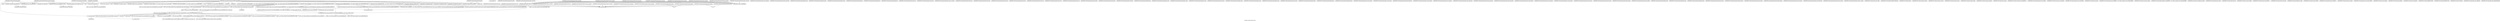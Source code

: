 digraph "Call graph: compute_property_atom.ll" {
	label="Call graph: compute_property_atom.ll";

	Node0x556bec73b110 [shape=record,label="{_ZN9LAMMPS_NS19ComputePropertyAtomC2EPNS_6LAMMPSEiPPc}"];
	Node0x556bec73b110 -> Node0x556bec732010;
	Node0x556bec73b110 -> Node0x556bec728450;
	Node0x556bec73b110 -> Node0x556bec6117f0;
	Node0x556bec73b110 -> Node0x556bec7d5740;
	Node0x556bec73b110 -> Node0x556bec74cc30;
	Node0x556bec73b110 -> Node0x556bec69e1a0;
	Node0x556bec73b110 -> Node0x556bec753ec0;
	Node0x556bec73b110 -> Node0x556bec7b6bb0;
	Node0x556bec73b110 -> Node0x556bec7bf9f0;
	Node0x556bec73b110 -> Node0x556bec7cc300;
	Node0x556bec73b110 -> Node0x556bec7a79d0;
	Node0x556bec73b110 -> Node0x556bec65e770;
	Node0x556bec73b110 -> Node0x556bec7ae8e0;
	Node0x556bec73b110 -> Node0x556bec744950;
	Node0x556bec73b110 -> Node0x556bec75aeb0;
	Node0x556bec73b110 -> Node0x556bec7a00f0;
	Node0x556bec73b110 -> Node0x556bec7924f0;
	Node0x556bec73b110 -> Node0x556bec77d820;
	Node0x556bec73b110 -> Node0x556bec784700;
	Node0x556bec73b110 -> Node0x556bec76fa30;
	Node0x556bec73b110 -> Node0x556bec768ca0;
	Node0x556bec73b110 -> Node0x556bec78b610;
	Node0x556bec73b110 -> Node0x556bec776910;
	Node0x556bec73b110 -> Node0x556bec761dc0;
	Node0x556bec732010 [shape=record,label="{_ZN9LAMMPS_NS7ComputeC2EPNS_6LAMMPSEiPPc}"];
	Node0x556bec69e1a0 [shape=record,label="{_ZN9LAMMPS_NS5utils16missing_cmd_argsERKNSt7__cxx1112basic_stringIcSt11char_traitsIcESaIcEEEiS8_PNS_5ErrorE}"];
	Node0x556bec728450 [shape=record,label="{_ZNSaIcEC1Ev}"];
	Node0x556bec6117f0 [shape=record,label="{_ZNSt7__cxx1112basic_stringIcSt11char_traitsIcESaIcEEC2IS3_EEPKcRKS3_}"];
	Node0x556bec6117f0 -> Node0x556bec7edc60;
	Node0x556bec6117f0 -> Node0x556bec7e4820;
	Node0x556bec6117f0 -> Node0x556bec7e19d0;
	Node0x556bec6117f0 -> Node0x556bec7d8590;
	Node0x556bec6117f0 -> Node0x556bec8003b0;
	Node0x556bec81d9c0 [shape=record,label="{__gxx_personality_v0}"];
	Node0x556bec753ec0 [shape=record,label="{_ZNSt7__cxx1112basic_stringIcSt11char_traitsIcESaIcEED1Ev}"];
	Node0x556bec74cc30 [shape=record,label="{_ZNSaIcED1Ev}"];
	Node0x556bec744950 [shape=record,label="{llvm.umul.with.overflow.i64}"];
	Node0x556bec75aeb0 [shape=record,label="{_Znam}"];
	Node0x556bec76fa30 [shape=record,label="{_ZN9LAMMPS_NS4Atom11style_matchEPKc}"];
	Node0x556bec768ca0 [shape=record,label="{__dynamic_cast}"];
	Node0x556bec761dc0 [shape=record,label="{strcmp}"];
	Node0x556bec814250 [shape=record,label="{_ZN9LAMMPS_NS19ComputePropertyAtom7pack_idEi}"];
	Node0x556bec776910 [shape=record,label="{_ZN9LAMMPS_NS5Error3allIJRPcEEEvRKNSt7__cxx1112basic_stringIcSt11char_traitsIcESaIcEEEiSB_DpOT_}"];
	Node0x556bec776910 -> Node0x556bec809470;
	Node0x556bec776910 -> Node0x556bec8597f0;
	Node0x556bec776910 -> Node0x556bec5dbf60;
	Node0x556bec5d4860 [shape=record,label="{_ZN9LAMMPS_NS19ComputePropertyAtom17pack_yu_triclinicEi}"];
	Node0x556bec5d4860 -> Node0x556bec647680;
	Node0x556bec5d5830 [shape=record,label="{_ZN9LAMMPS_NS19ComputePropertyAtom7pack_yuEi}"];
	Node0x556bec5d5830 -> Node0x556bec647680;
	Node0x556bec6f9120 [shape=record,label="{_ZN9LAMMPS_NS19ComputePropertyAtom17pack_zu_triclinicEi}"];
	Node0x556bec6f9120 -> Node0x556bec647680;
	Node0x556bec5d7800 [shape=record,label="{_ZN9LAMMPS_NS19ComputePropertyAtom11pack_omegazEi}"];
	Node0x556bec705500 [shape=record,label="{_ZN9LAMMPS_NS19ComputePropertyAtom13pack_moleculeEi}"];
	Node0x556bec876990 [shape=record,label="{_ZN9LAMMPS_NS19ComputePropertyAtom9pack_procEi}"];
	Node0x556bec717030 [shape=record,label="{_ZN9LAMMPS_NS19ComputePropertyAtom9pack_typeEi}"];
	Node0x556bec676a50 [shape=record,label="{_ZN9LAMMPS_NS19ComputePropertyAtom9pack_massEi}"];
	Node0x556bec62af20 [shape=record,label="{_ZN9LAMMPS_NS19ComputePropertyAtom6pack_xEi}"];
	Node0x556bec72d700 [shape=record,label="{_ZN9LAMMPS_NS19ComputePropertyAtom6pack_yEi}"];
	Node0x556bec67d390 [shape=record,label="{_ZN9LAMMPS_NS19ComputePropertyAtom6pack_zEi}"];
	Node0x556bec6945c0 [shape=record,label="{_ZN9LAMMPS_NS19ComputePropertyAtom17pack_xs_triclinicEi}"];
	Node0x556bec6945c0 -> Node0x556bec647680;
	Node0x556bec685460 [shape=record,label="{_ZN9LAMMPS_NS19ComputePropertyAtom7pack_xsEi}"];
	Node0x556bec67fed0 [shape=record,label="{_ZN9LAMMPS_NS19ComputePropertyAtom17pack_ys_triclinicEi}"];
	Node0x556bec67fed0 -> Node0x556bec647680;
	Node0x556bec6d0a60 [shape=record,label="{_ZN9LAMMPS_NS19ComputePropertyAtom7pack_ysEi}"];
	Node0x556bec6ca120 [shape=record,label="{_ZN9LAMMPS_NS19ComputePropertyAtom17pack_zs_triclinicEi}"];
	Node0x556bec6c37e0 [shape=record,label="{_ZN9LAMMPS_NS19ComputePropertyAtom7pack_zsEi}"];
	Node0x556bec6bcea0 [shape=record,label="{_ZN9LAMMPS_NS19ComputePropertyAtom17pack_xu_triclinicEi}"];
	Node0x556bec6bcea0 -> Node0x556bec647680;
	Node0x556bec6d73a0 [shape=record,label="{_ZN9LAMMPS_NS19ComputePropertyAtom7pack_xuEi}"];
	Node0x556bec6d73a0 -> Node0x556bec647680;
	Node0x556bec6e2b20 [shape=record,label="{_ZN9LAMMPS_NS19ComputePropertyAtom7pack_zuEi}"];
	Node0x556bec6e2b20 -> Node0x556bec647680;
	Node0x556bec5d4a00 [shape=record,label="{_ZN9LAMMPS_NS19ComputePropertyAtom7pack_ixEi}"];
	Node0x556bec5d1660 [shape=record,label="{_ZN9LAMMPS_NS19ComputePropertyAtom7pack_iyEi}"];
	Node0x556bec5d5670 [shape=record,label="{_ZN9LAMMPS_NS19ComputePropertyAtom7pack_izEi}"];
	Node0x556bec5d3900 [shape=record,label="{_ZN9LAMMPS_NS19ComputePropertyAtom7pack_vxEi}"];
	Node0x556bec5d1a40 [shape=record,label="{_ZN9LAMMPS_NS19ComputePropertyAtom7pack_vyEi}"];
	Node0x556bec5d5140 [shape=record,label="{_ZN9LAMMPS_NS19ComputePropertyAtom7pack_vzEi}"];
	Node0x556bec5d5220 [shape=record,label="{_ZN9LAMMPS_NS19ComputePropertyAtom7pack_fxEi}"];
	Node0x556bec5d4520 [shape=record,label="{_ZN9LAMMPS_NS19ComputePropertyAtom7pack_fyEi}"];
	Node0x556bec7087d0 [shape=record,label="{_ZN9LAMMPS_NS19ComputePropertyAtom7pack_fzEi}"];
	Node0x556bec68cef0 [shape=record,label="{_ZN9LAMMPS_NS19ComputePropertyAtom6pack_qEi}"];
	Node0x556bec8ae190 [shape=record,label="{_ZN9LAMMPS_NS19ComputePropertyAtom8pack_muxEi}"];
	Node0x556bec8adef0 [shape=record,label="{_ZN9LAMMPS_NS19ComputePropertyAtom8pack_muyEi}"];
	Node0x556bec728330 [shape=record,label="{_ZN9LAMMPS_NS19ComputePropertyAtom8pack_muzEi}"];
	Node0x556bec71de80 [shape=record,label="{_ZN9LAMMPS_NS19ComputePropertyAtom7pack_muEi}"];
	Node0x556bec716fa0 [shape=record,label="{_ZN9LAMMPS_NS19ComputePropertyAtom8pack_spxEi}"];
	Node0x556bec70e4d0 [shape=record,label="{_ZN9LAMMPS_NS19ComputePropertyAtom8pack_spyEi}"];
	Node0x556bec5dba30 [shape=record,label="{_ZN9LAMMPS_NS19ComputePropertyAtom8pack_spzEi}"];
	Node0x556bec7bd610 [shape=record,label="{_ZN9LAMMPS_NS19ComputePropertyAtom7pack_spEi}"];
	Node0x556bec7b47d0 [shape=record,label="{_ZN9LAMMPS_NS19ComputePropertyAtom8pack_fmxEi}"];
	Node0x556bec731ef0 [shape=record,label="{_ZN9LAMMPS_NS19ComputePropertyAtom8pack_fmyEi}"];
	Node0x556bec8555b0 [shape=record,label="{_ZN9LAMMPS_NS19ComputePropertyAtom8pack_fmzEi}"];
	Node0x556bec5d3df0 [shape=record,label="{_ZN9LAMMPS_NS19ComputePropertyAtom11pack_nbondsEi}"];
	Node0x556bec5d7920 [shape=record,label="{_ZN9LAMMPS_NS19ComputePropertyAtom11pack_radiusEi}"];
	Node0x556bec5d3a20 [shape=record,label="{_ZN9LAMMPS_NS19ComputePropertyAtom13pack_diameterEi}"];
	Node0x556bec5d7890 [shape=record,label="{_ZN9LAMMPS_NS19ComputePropertyAtom11pack_omegaxEi}"];
	Node0x556bec5d5310 [shape=record,label="{_ZN9LAMMPS_NS19ComputePropertyAtom11pack_omegayEi}"];
	Node0x556bec8bd4a0 [shape=record,label="{strlen}"];
	Node0x556bec8be1f0 [shape=record,label="{_ZN9__gnu_cxx11char_traitsIcE2eqERKcS3_}"];
	Node0x556bec8bd580 [shape=record,label="{_ZNSaIcED2Ev}"];
	Node0x556bec5dbf60 [shape=record,label="{_ZN9LAMMPS_NS5Error4_allERKNSt7__cxx1112basic_stringIcSt11char_traitsIcESaIcEEEiN3fmt6v9_lmp17basic_string_viewIcEENSA_17basic_format_argsINSA_20basic_format_contextINSA_8appenderEcEEEE}"];
	Node0x556bec809470 [shape=record,label="{_ZN3fmt6v9_lmp17basic_string_viewIcEC2ISt11char_traitsIcESaIcEEERKNSt7__cxx1112basic_stringIcT_T0_EE}"];
	Node0x556bec809470 -> Node0x556bec6525f0;
	Node0x556bec809470 -> Node0x556bec654a40;
	Node0x556bec5d3ab0 [shape=record,label="{_ZN9LAMMPS_NS19ComputePropertyAtom12pack_angmomxEi}"];
	Node0x556bec5d3d60 [shape=record,label="{_ZN9LAMMPS_NS19ComputePropertyAtom12pack_angmomyEi}"];
	Node0x556bec5cfac0 [shape=record,label="{_ZN9LAMMPS_NS19ComputePropertyAtom12pack_angmomzEi}"];
	Node0x556bec5d3cd0 [shape=record,label="{_ZN9LAMMPS_NS19ComputePropertyAtom11pack_shapexEi}"];
	Node0x556bec6e5310 [shape=record,label="{_ZN9LAMMPS_NS19ComputePropertyAtom11pack_shapeyEi}"];
	Node0x556bec6dcaf0 [shape=record,label="{_ZN9LAMMPS_NS19ComputePropertyAtom11pack_shapezEi}"];
	Node0x556bec605b30 [shape=record,label="{_ZN9LAMMPS_NS19ComputePropertyAtom10pack_quatwEi}"];
	Node0x556bec5ff6f0 [shape=record,label="{_ZN9LAMMPS_NS19ComputePropertyAtom10pack_quatiEi}"];
	Node0x556bec5e2d90 [shape=record,label="{_ZN9LAMMPS_NS19ComputePropertyAtom10pack_quatjEi}"];
	Node0x556bec606300 [shape=record,label="{_ZN9LAMMPS_NS19ComputePropertyAtom10pack_quatkEi}"];
	Node0x556bec5eed30 [shape=record,label="{_ZN9LAMMPS_NS19ComputePropertyAtom8pack_tqxEi}"];
	Node0x556bec5ef2a0 [shape=record,label="{_ZN9LAMMPS_NS19ComputePropertyAtom8pack_tqyEi}"];
	Node0x556bec5f4500 [shape=record,label="{_ZN9LAMMPS_NS19ComputePropertyAtom8pack_tqzEi}"];
	Node0x556bec5faaa0 [shape=record,label="{_ZN9LAMMPS_NS19ComputePropertyAtom10pack_end1xEi}"];
	Node0x556bec5faaa0 -> Node0x556bec5fc5a0;
	Node0x556bec5faaa0 -> Node0x556bec647680;
	Node0x556bec5fde60 [shape=record,label="{_ZN9LAMMPS_NS19ComputePropertyAtom10pack_end1yEi}"];
	Node0x556bec5fde60 -> Node0x556bec5ffe10;
	Node0x556bec5fde60 -> Node0x556bec647680;
	Node0x556bec600da0 [shape=record,label="{_ZN9LAMMPS_NS19ComputePropertyAtom10pack_end1zEi}"];
	Node0x556bec601780 [shape=record,label="{_ZN9LAMMPS_NS19ComputePropertyAtom10pack_end2xEi}"];
	Node0x556bec601780 -> Node0x556bec5fc5a0;
	Node0x556bec601780 -> Node0x556bec647680;
	Node0x556bec602560 [shape=record,label="{_ZN9LAMMPS_NS19ComputePropertyAtom10pack_end2yEi}"];
	Node0x556bec602560 -> Node0x556bec5ffe10;
	Node0x556bec602560 -> Node0x556bec647680;
	Node0x556bec6030c0 [shape=record,label="{_ZN9LAMMPS_NS19ComputePropertyAtom10pack_end2zEi}"];
	Node0x556bec604d00 [shape=record,label="{_ZN9LAMMPS_NS19ComputePropertyAtom13pack_corner1xEi}"];
	Node0x556bec604d00 -> Node0x556bec6091d0;
	Node0x556bec604d00 -> Node0x556bec60ad60;
	Node0x556bec60b6b0 [shape=record,label="{_ZN9LAMMPS_NS19ComputePropertyAtom13pack_corner1yEi}"];
	Node0x556bec60b6b0 -> Node0x556bec6091d0;
	Node0x556bec60b6b0 -> Node0x556bec60ad60;
	Node0x556bec60dae0 [shape=record,label="{_ZN9LAMMPS_NS19ComputePropertyAtom13pack_corner1zEi}"];
	Node0x556bec60dae0 -> Node0x556bec6091d0;
	Node0x556bec60dae0 -> Node0x556bec60ad60;
	Node0x556bec60f640 [shape=record,label="{_ZN9LAMMPS_NS19ComputePropertyAtom13pack_corner2xEi}"];
	Node0x556bec60f640 -> Node0x556bec6091d0;
	Node0x556bec60f640 -> Node0x556bec60ad60;
	Node0x556bec611e80 [shape=record,label="{_ZN9LAMMPS_NS19ComputePropertyAtom13pack_corner2yEi}"];
	Node0x556bec611e80 -> Node0x556bec6091d0;
	Node0x556bec611e80 -> Node0x556bec60ad60;
	Node0x556bec6153c0 [shape=record,label="{_ZN9LAMMPS_NS19ComputePropertyAtom13pack_corner2zEi}"];
	Node0x556bec6153c0 -> Node0x556bec6091d0;
	Node0x556bec6153c0 -> Node0x556bec60ad60;
	Node0x556bec618900 [shape=record,label="{_ZN9LAMMPS_NS19ComputePropertyAtom13pack_corner3xEi}"];
	Node0x556bec618900 -> Node0x556bec6091d0;
	Node0x556bec618900 -> Node0x556bec60ad60;
	Node0x556bec61b150 [shape=record,label="{_ZN9LAMMPS_NS19ComputePropertyAtom13pack_corner3yEi}"];
	Node0x556bec61b150 -> Node0x556bec6091d0;
	Node0x556bec61b150 -> Node0x556bec60ad60;
	Node0x556bec61cc50 [shape=record,label="{_ZN9LAMMPS_NS19ComputePropertyAtom13pack_corner3zEi}"];
	Node0x556bec61cc50 -> Node0x556bec6091d0;
	Node0x556bec61cc50 -> Node0x556bec60ad60;
	Node0x556bec78b610 [shape=record,label="{_ZN9LAMMPS_NS5utils8strmatchERKNSt7__cxx1112basic_stringIcSt11char_traitsIcESaIcEEES8_}"];
	Node0x556bec784700 [shape=record,label="{_ZN9LAMMPS_NS7ArgInfoC1ERKNSt7__cxx1112basic_stringIcSt11char_traitsIcESaIcEEEi}"];
	Node0x556bec77d820 [shape=record,label="{_ZNK9LAMMPS_NS7ArgInfo8get_nameEv}"];
	Node0x556bec77d820 -> Node0x556bec61f810;
	Node0x556bec7924f0 [shape=record,label="{_ZN9LAMMPS_NS4Atom11find_customEPKcRiS3_}"];
	Node0x556bec7a79d0 [shape=record,label="{_ZN9LAMMPS_NS5Error3allIJRPKcEEEvRKNSt7__cxx1112basic_stringIcSt11char_traitsIcESaIcEEEiSC_DpOT_}"];
	Node0x556bec7a79d0 -> Node0x556bec809470;
	Node0x556bec7a79d0 -> Node0x556bec623d10;
	Node0x556bec7a79d0 -> Node0x556bec5dbf60;
	Node0x556bec7a00f0 [shape=record,label="{_ZNK9LAMMPS_NS7ArgInfo7get_dimEv}"];
	Node0x556bec65e770 [shape=record,label="{_ZNK9LAMMPS_NS7ArgInfo8get_typeEv}"];
	Node0x556bec624660 [shape=record,label="{_ZN9LAMMPS_NS19ComputePropertyAtom10pack_inameEi}"];
	Node0x556bec626a30 [shape=record,label="{_ZN9LAMMPS_NS19ComputePropertyAtom10pack_dnameEi}"];
	Node0x556bec7ae8e0 [shape=record,label="{_ZNK9LAMMPS_NS7ArgInfo10get_index1Ev}"];
	Node0x556bec6287e0 [shape=record,label="{_ZN9LAMMPS_NS19ComputePropertyAtom11pack_i2nameEi}"];
	Node0x556bec629150 [shape=record,label="{_ZN9LAMMPS_NS19ComputePropertyAtom11pack_d2nameEi}"];
	Node0x556bec7cc300 [shape=record,label="{_ZN9LAMMPS_NS7ArgInfoD2Ev}"];
	Node0x556bec7cc300 -> Node0x556bec753ec0;
	Node0x556bec7b6bb0 [shape=record,label="{_ZN9LAMMPS_NS5Error3allIJRPcNSt7__cxx1112basic_stringIcSt11char_traitsIcESaIcEEEEEEvRKS9_iSB_DpOT_}"];
	Node0x556bec7b6bb0 -> Node0x556bec809470;
	Node0x556bec7b6bb0 -> Node0x556bec62bc80;
	Node0x556bec7b6bb0 -> Node0x556bec5dbf60;
	Node0x556bec7bf9f0 [shape=record,label="{_ZN9LAMMPS_NS4Atom9get_styleB5cxx11Ev}"];
	Node0x556bec62c5f0 [shape=record,label="{_ZN9LAMMPS_NS19ComputePropertyAtom15pack_atom_styleEi}"];
	Node0x556bec7d5740 [shape=record,label="{_ZN9LAMMPS_NS7ComputeD2Ev}"];
	Node0x556bec62f300 [shape=record,label="{_ZN9LAMMPS_NS19ComputePropertyAtomD2Ev}"];
	Node0x556bec62f300 -> Node0x556bec6311d0;
	Node0x556bec62f300 -> Node0x556bec635a00;
	Node0x556bec62f300 -> Node0x556bec7d5740;
	Node0x556bec62f300 -> Node0x556bec632940;
	Node0x556bec62f300 -> Node0x556bec634810;
	Node0x556bec6311d0 [shape=record,label="{_ZdaPv}"];
	Node0x556bec632940 [shape=record,label="{_ZN9LAMMPS_NS6Memory7destroyIdEEvRPT_}"];
	Node0x556bec632940 -> Node0x556bec636ef0;
	Node0x556bec635a00 [shape=record,label="{__clang_call_terminate}"];
	Node0x556bec635a00 -> Node0x556bec639360;
	Node0x556bec635a00 -> Node0x556bec63b7c0;
	Node0x556bec639360 [shape=record,label="{__cxa_begin_catch}"];
	Node0x556bec63b7c0 [shape=record,label="{_ZSt9terminatev}"];
	Node0x556bec634810 [shape=record,label="{_ZN9LAMMPS_NS6Memory7destroyIdEEvRPPT_}"];
	Node0x556bec634810 -> Node0x556bec636ef0;
	Node0x556bec63dd00 [shape=record,label="{_ZN9LAMMPS_NS19ComputePropertyAtomD0Ev}"];
	Node0x556bec63dd00 -> Node0x556bec63f6b0;
	Node0x556bec63f6b0 [shape=record,label="{_ZdlPv}"];
	Node0x556bec640ba0 [shape=record,label="{_ZN9LAMMPS_NS19ComputePropertyAtom4initEv}"];
	Node0x556bec640ba0 -> Node0x556bec76fa30;
	Node0x556bec640ba0 -> Node0x556bec768ca0;
	Node0x556bec642cf0 [shape=record,label="{_ZN9LAMMPS_NS19ComputePropertyAtom15compute_peratomEv}"];
	Node0x556bec642cf0 -> Node0x556bec632940;
	Node0x556bec642cf0 -> Node0x556bec644f40;
	Node0x556bec642cf0 -> Node0x556bec634810;
	Node0x556bec642cf0 -> Node0x556bec6458b0;
	Node0x556bec644f40 [shape=record,label="{_ZN9LAMMPS_NS6Memory6createIdEEPT_RS3_iPKc}"];
	Node0x556bec644f40 -> Node0x556bec647780;
	Node0x556bec6458b0 [shape=record,label="{_ZN9LAMMPS_NS6Memory6createIdEEPPT_RS4_iiPKc}"];
	Node0x556bec6458b0 -> Node0x556bec647780;
	Node0x556bec649820 [shape=record,label="{_ZN9LAMMPS_NS19ComputePropertyAtom12memory_usageEv}"];
	Node0x556bec647680 [shape=record,label="{llvm.fmuladd.f64}"];
	Node0x556bec5fc5a0 [shape=record,label="{cos}"];
	Node0x556bec5ffe10 [shape=record,label="{sin}"];
	Node0x556bec6091d0 [shape=record,label="{_ZN9MathExtra11quat_to_matEPKdPA3_d}"];
	Node0x556bec60ad60 [shape=record,label="{_ZN9MathExtra6matvecEPA3_KdPS0_Pd}"];
	Node0x556bec60ad60 -> Node0x556bec647680;
	Node0x556bec64ce60 [shape=record,label="{_ZN9LAMMPS_NS7Compute15reset_extra_dofEv}"];
	Node0x556bec64ebe0 [shape=record,label="{_ZN9LAMMPS_NS7Compute9init_listEiPNS_9NeighListE}"];
	Node0x556bec64f530 [shape=record,label="{_ZN9LAMMPS_NS7Compute5setupEv}"];
	Node0x556bec651400 [shape=record,label="{_ZN9LAMMPS_NS7Compute14compute_scalarEv}"];
	Node0x556bec8bc1a0 [shape=record,label="{_ZN9LAMMPS_NS7Compute14compute_vectorEv}"];
	Node0x556bec8bc220 [shape=record,label="{_ZN9LAMMPS_NS7Compute13compute_arrayEv}"];
	Node0x556bec8bc2a0 [shape=record,label="{_ZN9LAMMPS_NS7Compute13compute_localEv}"];
	Node0x556bec8bc320 [shape=record,label="{_ZN9LAMMPS_NS7Compute15compute_pergridEv}"];
	Node0x556bec8bc3a0 [shape=record,label="{_ZN9LAMMPS_NS7Compute10set_arraysEi}"];
	Node0x556bec8bc420 [shape=record,label="{_ZN9LAMMPS_NS7Compute17pack_forward_commEiPiPdiS1_}"];
	Node0x556bec8bc4a0 [shape=record,label="{_ZN9LAMMPS_NS7Compute19unpack_forward_commEiiPd}"];
	Node0x556bec8bc520 [shape=record,label="{_ZN9LAMMPS_NS7Compute17pack_reverse_commEiiPd}"];
	Node0x556bec8bc5a0 [shape=record,label="{_ZN9LAMMPS_NS7Compute19unpack_reverse_commEiPiPd}"];
	Node0x556bec8bc620 [shape=record,label="{_ZN9LAMMPS_NS7Compute10reset_gridEv}"];
	Node0x556bec8bc6a0 [shape=record,label="{_ZN9LAMMPS_NS7Compute16get_grid_by_nameERKNSt7__cxx1112basic_stringIcSt11char_traitsIcESaIcEEERi}"];
	Node0x556bec8bc720 [shape=record,label="{_ZN9LAMMPS_NS7Compute17get_grid_by_indexEi}"];
	Node0x556bec8bc7a0 [shape=record,label="{_ZN9LAMMPS_NS7Compute20get_griddata_by_nameEiRKNSt7__cxx1112basic_stringIcSt11char_traitsIcESaIcEEERi}"];
	Node0x556bec8bc820 [shape=record,label="{_ZN9LAMMPS_NS7Compute21get_griddata_by_indexEi}"];
	Node0x556bec8bc8a0 [shape=record,label="{_ZN9LAMMPS_NS7Compute14dof_remove_preEv}"];
	Node0x556bec8bc920 [shape=record,label="{_ZN9LAMMPS_NS7Compute10dof_removeEi}"];
	Node0x556bec8bc9a0 [shape=record,label="{_ZN9LAMMPS_NS7Compute11remove_biasEiPd}"];
	Node0x556bec8bca20 [shape=record,label="{_ZN9LAMMPS_NS7Compute15remove_bias_thrEiPdS1_}"];
	Node0x556bec8bcaa0 [shape=record,label="{_ZN9LAMMPS_NS7Compute15remove_bias_allEv}"];
	Node0x556bec8bcb20 [shape=record,label="{_ZN9LAMMPS_NS7Compute16reapply_bias_allEv}"];
	Node0x556bec8bcba0 [shape=record,label="{_ZN9LAMMPS_NS7Compute12restore_biasEiPd}"];
	Node0x556bec8bcc20 [shape=record,label="{_ZN9LAMMPS_NS7Compute16restore_bias_thrEiPdS1_}"];
	Node0x556bec8bcca0 [shape=record,label="{_ZN9LAMMPS_NS7Compute16restore_bias_allEv}"];
	Node0x556bec8bcd20 [shape=record,label="{_ZN9LAMMPS_NS7Compute23reset_extra_compute_fixEPKc}"];
	Node0x556bec8bcdd0 [shape=record,label="{_ZN9LAMMPS_NS7Compute11lock_enableEv}"];
	Node0x556bec8bce50 [shape=record,label="{_ZN9LAMMPS_NS7Compute12lock_disableEv}"];
	Node0x556bec8bced0 [shape=record,label="{_ZN9LAMMPS_NS7Compute11lock_lengthEv}"];
	Node0x556bec8bcf50 [shape=record,label="{_ZN9LAMMPS_NS7Compute4lockEPNS_3FixEll}"];
	Node0x556bec8bcfd0 [shape=record,label="{_ZN9LAMMPS_NS7Compute6unlockEPNS_3FixE}"];
	Node0x556bec8bd050 [shape=record,label="{_ZN9LAMMPS_NS7Compute7refreshEv}"];
	Node0x556bec8bd0d0 [shape=record,label="{_ZN9LAMMPS_NS7Compute19pair_setup_callbackEii}"];
	Node0x556bec61f810 [shape=record,label="{_ZNKSt7__cxx1112basic_stringIcSt11char_traitsIcESaIcEE5c_strEv}"];
	Node0x556bec8bd200 [shape=record,label="{_ZN9LAMMPS_NS7ArgInfoD0Ev}"];
	Node0x556bec8bd200 -> Node0x556bec7cc300;
	Node0x556bec8bd200 -> Node0x556bec63f6b0;
	Node0x556bec8bd150 [shape=record,label="{_ZN9LAMMPS_NS7Compute19pair_tally_callbackEiiiidddddd}"];
	Node0x556bec7edc60 [shape=record,label="{_ZNSt7__cxx1112basic_stringIcSt11char_traitsIcESaIcEE13_M_local_dataEv}"];
	Node0x556bec7e4820 [shape=record,label="{_ZNSt7__cxx1112basic_stringIcSt11char_traitsIcESaIcEE12_Alloc_hiderC1EPcRKS3_}"];
	Node0x556bec7d8590 [shape=record,label="{_ZNSt7__cxx1112basic_stringIcSt11char_traitsIcESaIcEE12_M_constructIPKcEEvT_S8_}"];
	Node0x556bec7d8590 -> Node0x556bec8bd340;
	Node0x556bec7e19d0 [shape=record,label="{_ZNSt11char_traitsIcE6lengthEPKc}"];
	Node0x556bec7e19d0 -> Node0x556bec8bd3f0;
	Node0x556bec7e19d0 -> Node0x556bec8bd4a0;
	Node0x556bec8003b0 [shape=record,label="{_ZNSt7__cxx1112basic_stringIcSt11char_traitsIcESaIcEE12_Alloc_hiderD2Ev}"];
	Node0x556bec8003b0 -> Node0x556bec8bd580;
	Node0x556bec8bd340 [shape=record,label="{_ZNSt7__cxx1112basic_stringIcSt11char_traitsIcESaIcEE16_M_construct_auxIPKcEEvT_S8_St12__false_type}"];
	Node0x556bec8bd340 -> Node0x556bec8bd600;
	Node0x556bec8bd600 [shape=record,label="{_ZNSt7__cxx1112basic_stringIcSt11char_traitsIcESaIcEE12_M_constructIPKcEEvT_S8_St20forward_iterator_tag}"];
	Node0x556bec8bd600 -> Node0x556bec8bd6b0;
	Node0x556bec8bd600 -> Node0x556bec8bd760;
	Node0x556bec8bd600 -> Node0x556bec8bd840;
	Node0x556bec8bd600 -> Node0x556bec8bd970;
	Node0x556bec8bd600 -> Node0x556bec8bd9f0;
	Node0x556bec8bd600 -> Node0x556bec8bdbc0;
	Node0x556bec8bd600 -> Node0x556bec8bdc40;
	Node0x556bec8bd600 -> Node0x556bec8bdcc0;
	Node0x556bec8bd600 -> Node0x556bec639360;
	Node0x556bec8bd600 -> Node0x556bec8bdd40;
	Node0x556bec8bd600 -> Node0x556bec8bddc0;
	Node0x556bec8bd600 -> Node0x556bec8bde40;
	Node0x556bec8bd600 -> Node0x556bec8bdec0;
	Node0x556bec8bd600 -> Node0x556bec635a00;
	Node0x556bec8bd6b0 [shape=record,label="{_ZN9__gnu_cxx17__is_null_pointerIKcEEbPT_}"];
	Node0x556bec8bd760 [shape=record,label="{_ZSt19__throw_logic_errorPKc}"];
	Node0x556bec8bd840 [shape=record,label="{_ZSt8distanceIPKcENSt15iterator_traitsIT_E15difference_typeES3_S3_}"];
	Node0x556bec8bd840 -> Node0x556bec8bdf40;
	Node0x556bec8bd840 -> Node0x556bec8bdff0;
	Node0x556bec8bd9f0 [shape=record,label="{_ZNSt7__cxx1112basic_stringIcSt11char_traitsIcESaIcEE7_M_dataEPc}"];
	Node0x556bec8bd970 [shape=record,label="{_ZNSt7__cxx1112basic_stringIcSt11char_traitsIcESaIcEE9_M_createERmm}"];
	Node0x556bec8bdbc0 [shape=record,label="{_ZNSt7__cxx1112basic_stringIcSt11char_traitsIcESaIcEE11_M_capacityEm}"];
	Node0x556bec8bdcc0 [shape=record,label="{_ZNSt7__cxx1112basic_stringIcSt11char_traitsIcESaIcEE13_S_copy_charsEPcPKcS7_}"];
	Node0x556bec8bdc40 [shape=record,label="{_ZNKSt7__cxx1112basic_stringIcSt11char_traitsIcESaIcEE7_M_dataEv}"];
	Node0x556bec8bdd40 [shape=record,label="{_ZNSt7__cxx1112basic_stringIcSt11char_traitsIcESaIcEE10_M_disposeEv}"];
	Node0x556bec8bddc0 [shape=record,label="{__cxa_rethrow}"];
	Node0x556bec8bde40 [shape=record,label="{__cxa_end_catch}"];
	Node0x556bec8bdec0 [shape=record,label="{_ZNSt7__cxx1112basic_stringIcSt11char_traitsIcESaIcEE13_M_set_lengthEm}"];
	Node0x556bec8bdff0 [shape=record,label="{_ZSt10__distanceIPKcENSt15iterator_traitsIT_E15difference_typeES3_S3_St26random_access_iterator_tag}"];
	Node0x556bec8bdf40 [shape=record,label="{_ZSt19__iterator_categoryIPKcENSt15iterator_traitsIT_E17iterator_categoryERKS3_}"];
	Node0x556bec8bd3f0 [shape=record,label="{_ZN9__gnu_cxx11char_traitsIcE6lengthEPKc}"];
	Node0x556bec8bd3f0 -> Node0x556bec8be1f0;
	Node0x556bec8597f0 [shape=record,label="{_ZN3fmt6v9_lmp16make_format_argsINS0_20basic_format_contextINS0_8appenderEcEEJRPcEEENS0_16format_arg_storeIT_JDpNSt9remove_cvINSt16remove_referenceIT0_E4typeEE4typeEEEEDpOSB_}"];
	Node0x556bec8597f0 -> Node0x556bec655c30;
	Node0x556bec6525f0 [shape=record,label="{_ZNKSt7__cxx1112basic_stringIcSt11char_traitsIcESaIcEE4dataEv}"];
	Node0x556bec654a40 [shape=record,label="{_ZNKSt7__cxx1112basic_stringIcSt11char_traitsIcESaIcEE4sizeEv}"];
	Node0x556bec655c30 [shape=record,label="{llvm.memcpy.p0.p0.i64}"];
	Node0x556bec623d10 [shape=record,label="{_ZN3fmt6v9_lmp16make_format_argsINS0_20basic_format_contextINS0_8appenderEcEEJRPKcEEENS0_16format_arg_storeIT_JDpNSt9remove_cvINSt16remove_referenceIT0_E4typeEE4typeEEEEDpOSC_}"];
	Node0x556bec623d10 -> Node0x556bec655c30;
	Node0x556bec62bc80 [shape=record,label="{_ZN3fmt6v9_lmp16make_format_argsINS0_20basic_format_contextINS0_8appenderEcEEJRPcRNSt7__cxx1112basic_stringIcSt11char_traitsIcESaIcEEEEEENS0_16format_arg_storeIT_JDpNSt9remove_cvINSt16remove_referenceIT0_E4typeEE4typeEEEEDpOSI_}"];
	Node0x556bec62bc80 -> Node0x556bec6592a0;
	Node0x556bec62bc80 -> Node0x556bec655c30;
	Node0x556bec62bc80 -> Node0x556bec65b6f0;
	Node0x556bec62bc80 -> Node0x556bec65c8e0;
	Node0x556bec6592a0 [shape=record,label="{_ZN3fmt6v9_lmp6detail14to_string_viewIcSt11char_traitsIcESaIcEEENS0_17basic_string_viewIT_EERKNSt7__cxx1112basic_stringIS7_T0_T1_EE}"];
	Node0x556bec6592a0 -> Node0x556bec809470;
	Node0x556bec65b6f0 [shape=record,label="{_ZNK3fmt6v9_lmp17basic_string_viewIcE4dataEv}"];
	Node0x556bec65c8e0 [shape=record,label="{_ZNK3fmt6v9_lmp17basic_string_viewIcE4sizeEv}"];
	Node0x556bec636ef0 [shape=record,label="{_ZN9LAMMPS_NS6Memory5sfreeEPv}"];
	Node0x556bec647780 [shape=record,label="{_ZN9LAMMPS_NS6Memory7smallocElPKc}"];
}
